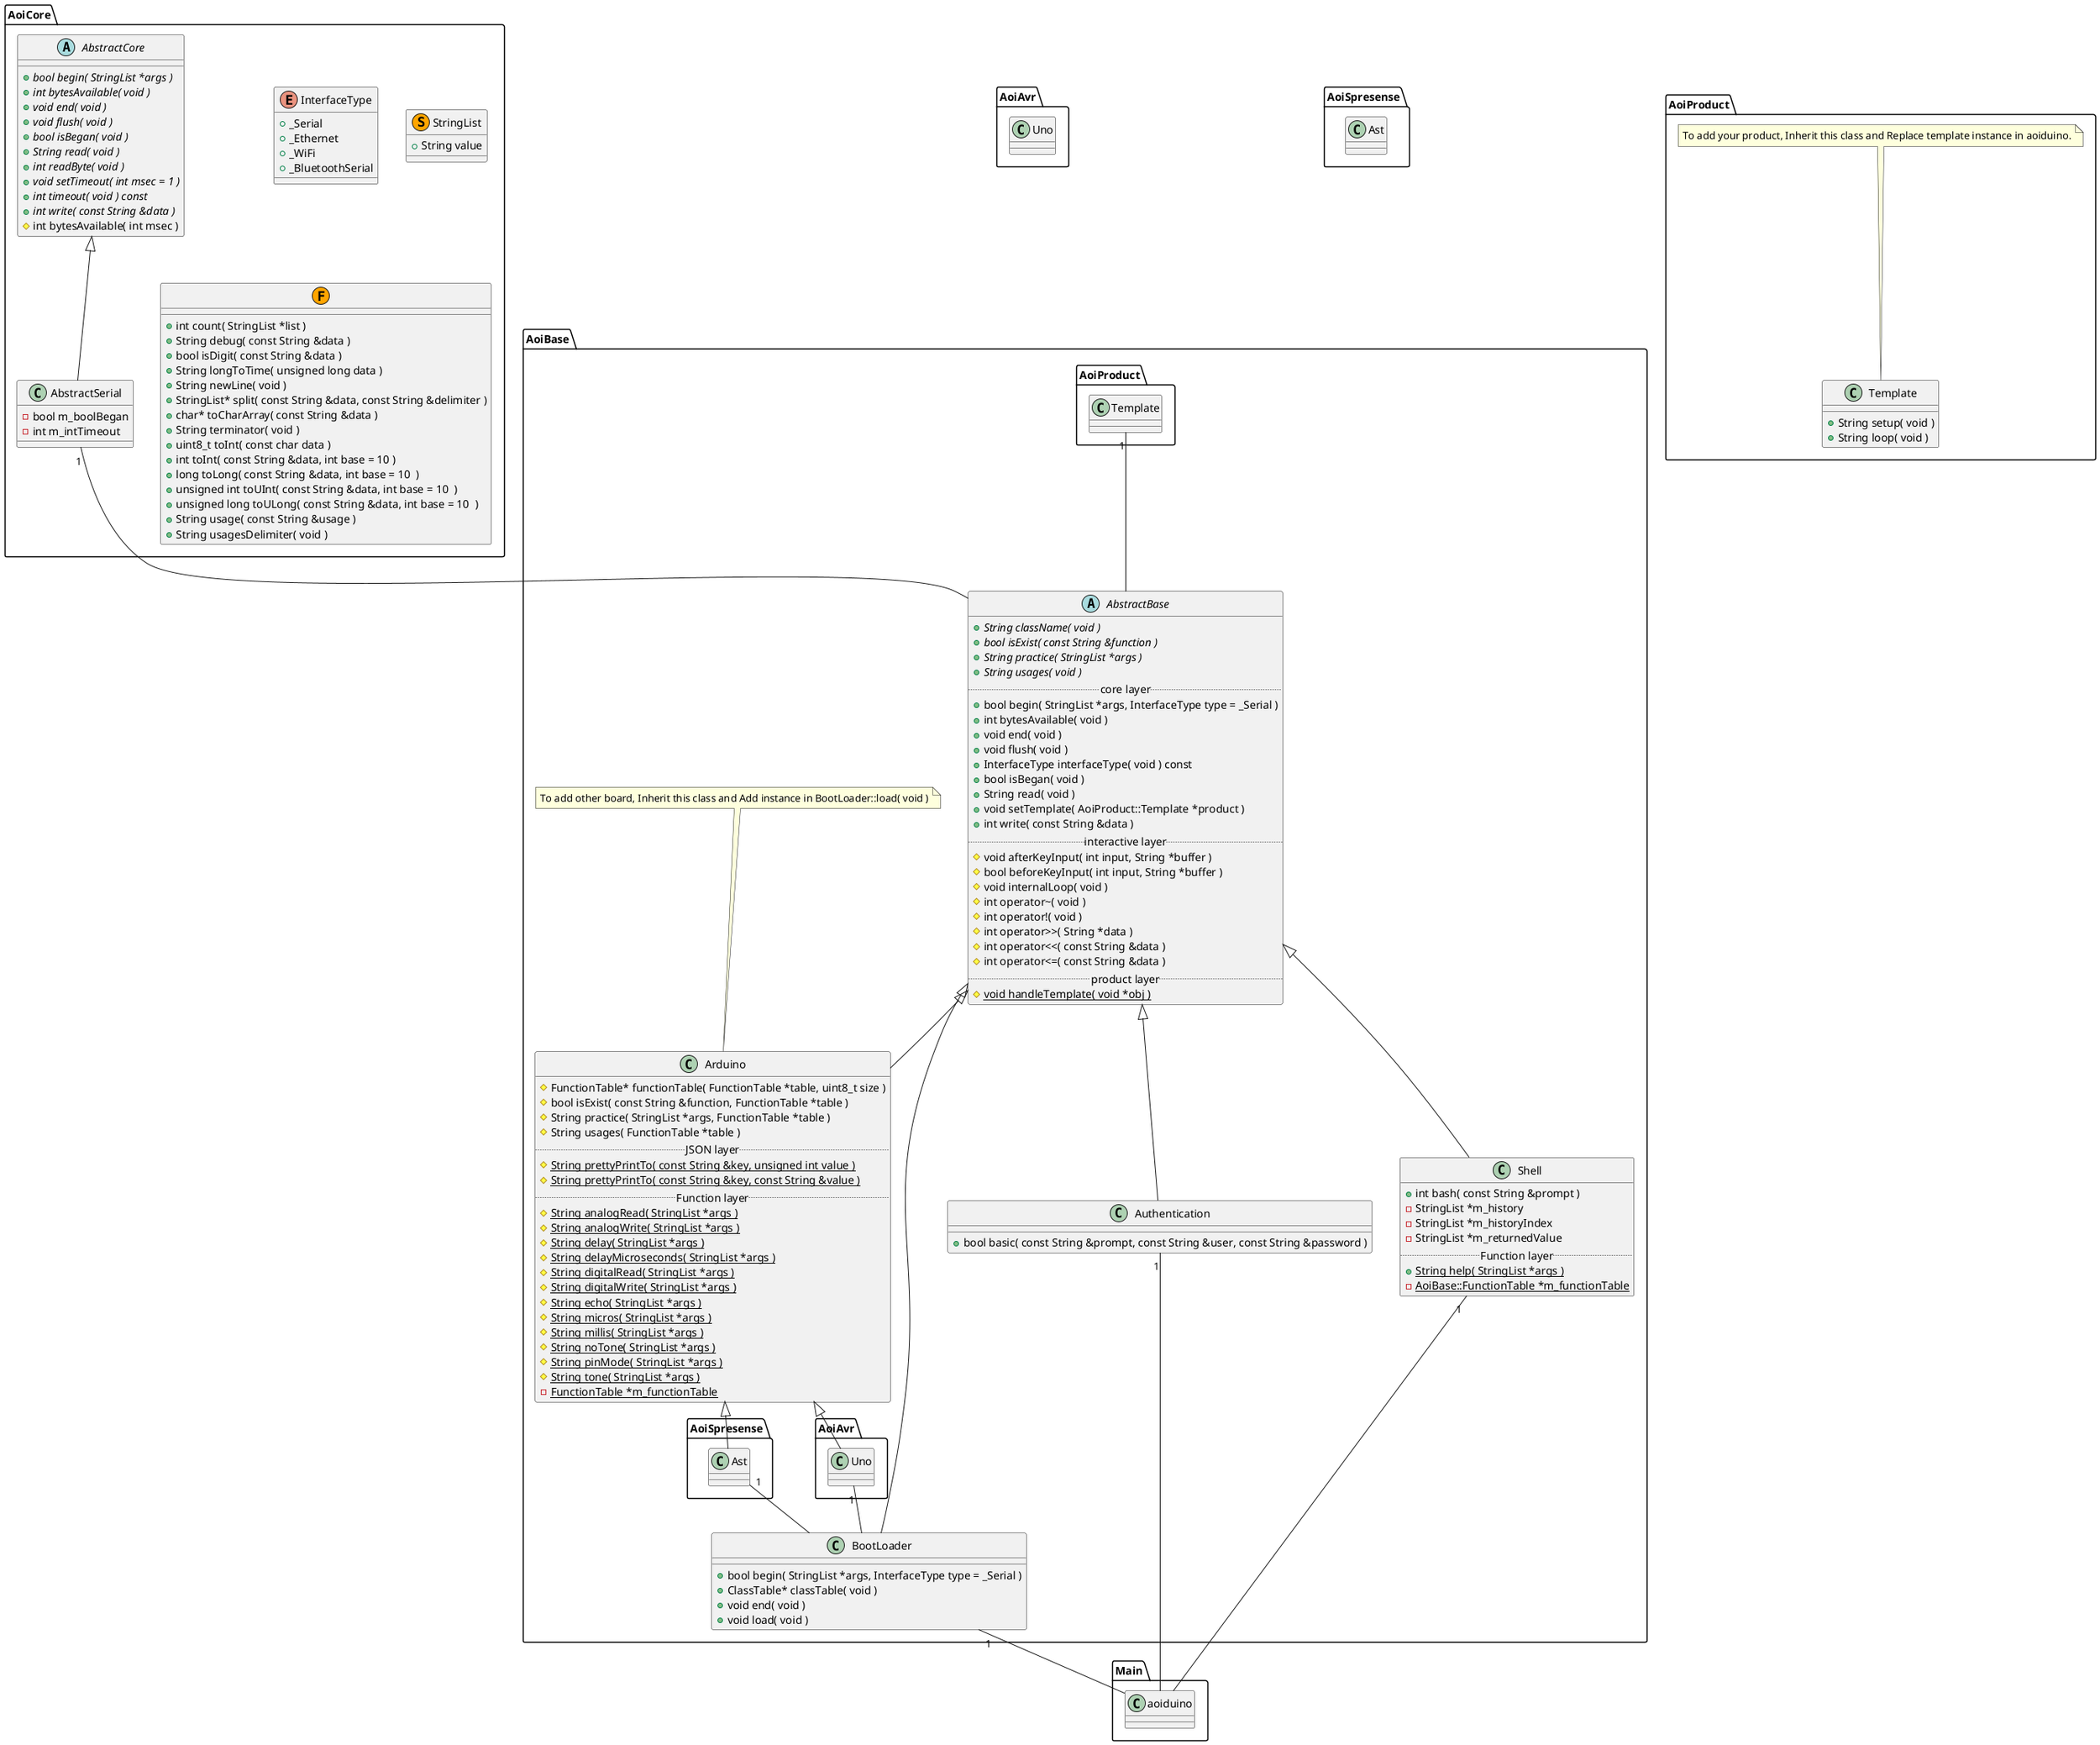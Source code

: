 @startuml
'/**
' * AoiCore
' */
namespace AoiCore {
    enum InterfaceType {
        +_Serial
        +_Ethernet
        +_WiFi
        +_BluetoothSerial
    }

    class StringList <<(S,orange)>> {
        +String value
    }

    class :: <<(F,orange)>> {
        +int count( StringList *list )
        +String debug( const String &data )
        +bool isDigit( const String &data )
        +String longToTime( unsigned long data )
        +String newLine( void )
        +StringList* split( const String &data, const String &delimiter )
        +char* toCharArray( const String &data )
        +String terminator( void )
        +uint8_t toInt( const char data )
        +int toInt( const String &data, int base = 10 )
        +long toLong( const String &data, int base = 10  )
        +unsigned int toUInt( const String &data, int base = 10  )
        +unsigned long toULong( const String &data, int base = 10  )
        +String usage( const String &usage )
        +String usagesDelimiter( void )
    }

    abstract AbstractCore {
        +{abstract} bool begin( StringList *args )
        +{abstract} int bytesAvailable( void )
        +{abstract} void end( void )
        +{abstract} void flush( void )
        +{abstract} bool isBegan( void )
        +{abstract} String read( void )
        +{abstract} int readByte( void )
        +{abstract} void setTimeout( int msec = 1 )
        +{abstract} int timeout( void ) const
        +{abstract} int write( const String &data )
        #int bytesAvailable( int msec )
    }

    AbstractCore <|-- AbstractSerial
    class AbstractSerial {
        -bool m_boolBegan
        -int m_intTimeout
    }
}

'/**
' * AoiBase
' */
namespace AoiBase {
    abstract AbstractBase {
        +{abstract} String className( void )
        +{abstract} bool isExist( const String &function )
        +{abstract} String practice( StringList *args )
        +{abstract} String usages( void )
    .. core layer ..
        +bool begin( StringList *args, InterfaceType type = _Serial )
        +int bytesAvailable( void )
        +void end( void )
        +void flush( void )
        +InterfaceType interfaceType( void ) const
        +bool isBegan( void )
        +String read( void )
        +void setTemplate( AoiProduct::Template *product )
        +int write( const String &data )
    ..  interactive layer ..
        #void afterKeyInput( int input, String *buffer )
        #bool beforeKeyInput( int input, String *buffer )
        #void internalLoop( void )
        #int operator~( void )
        #int operator!( void )
        #int operator>>( String *data )
        #int operator<<( const String &data )
        #int operator<=( const String &data )
    .. product layer ..
        #{static} void handleTemplate( void *obj )
    }
    AoiCore.AbstractSerial "1" -- AbstractBase
    AoiProduct.Template "1" -- AbstractBase

    AbstractBase <|-- Arduino
    class Arduino {
        #FunctionTable* functionTable( FunctionTable *table, uint8_t size )
        #bool isExist( const String &function, FunctionTable *table )
        #String practice( StringList *args, FunctionTable *table )
        #String usages( FunctionTable *table )
    .. JSON layer ..
        #{static} String prettyPrintTo( const String &key, unsigned int value )
        #{static} String prettyPrintTo( const String &key, const String &value )
    .. Function layer ..
        #{static} String analogRead( StringList *args )
        #{static} String analogWrite( StringList *args )
        #{static} String delay( StringList *args )
        #{static} String delayMicroseconds( StringList *args )
        #{static} String digitalRead( StringList *args )
        #{static} String digitalWrite( StringList *args )
        #{static} String echo( StringList *args )
        #{static} String micros( StringList *args )
        #{static} String millis( StringList *args )
        #{static} String noTone( StringList *args )
        #{static} String pinMode( StringList *args )
        #{static} String tone( StringList *args )
        -{static} FunctionTable *m_functionTable
    }
    note top of Arduino : To add other board, Inherit this class and Add instance in BootLoader::load( void )

    AbstractBase <|-- Authentication
    class Authentication {
        +bool basic( const String &prompt, const String &user, const String &password )
    }

    AbstractBase <|-- BootLoader
    class BootLoader {
        +bool begin( StringList *args, InterfaceType type = _Serial )
        +ClassTable* classTable( void )
        +void end( void )
        +void load( void )
    }
    AoiAvr.Uno "1" -- BootLoader
    AoiSpresense.Ast "1" -- BootLoader

    AbstractBase <|-- Shell
    class Shell {
        +int bash( const String &prompt )
        -StringList *m_history
        -StringList *m_historyIndex
        -StringList *m_returnedValue
    .. Function layer ..
        +{static} String help( StringList *args )
        -{static} AoiBase::FunctionTable *m_functionTable
    }
}

'/**
' * AoiAvr
' */
namespace AoiAvr {
    AoiBase.Arduino <|-- Uno
    class Uno {
    }
}

'/**
' * AoiSpresense
' */
namespace AoiSpresense {
    AoiBase.Arduino <|-- Ast
    class Ast {
    }
}

'/**
' * AoiProduct
' */
namespace AoiProduct {
    class Template {
        +String setup( void )
        +String loop( void )
    }
    note top of Template : To add your product, Inherit this class and Replace template instance in aoiduino.
}

'/**
' * Main
' */
namespace Main {
    class aoiduino {
    }
    AoiBase.Authentication "1" -- aoiduino
    AoiBase.BootLoader "1" -- aoiduino
    AoiBase.Shell "1" -- aoiduino
}

@enduml
